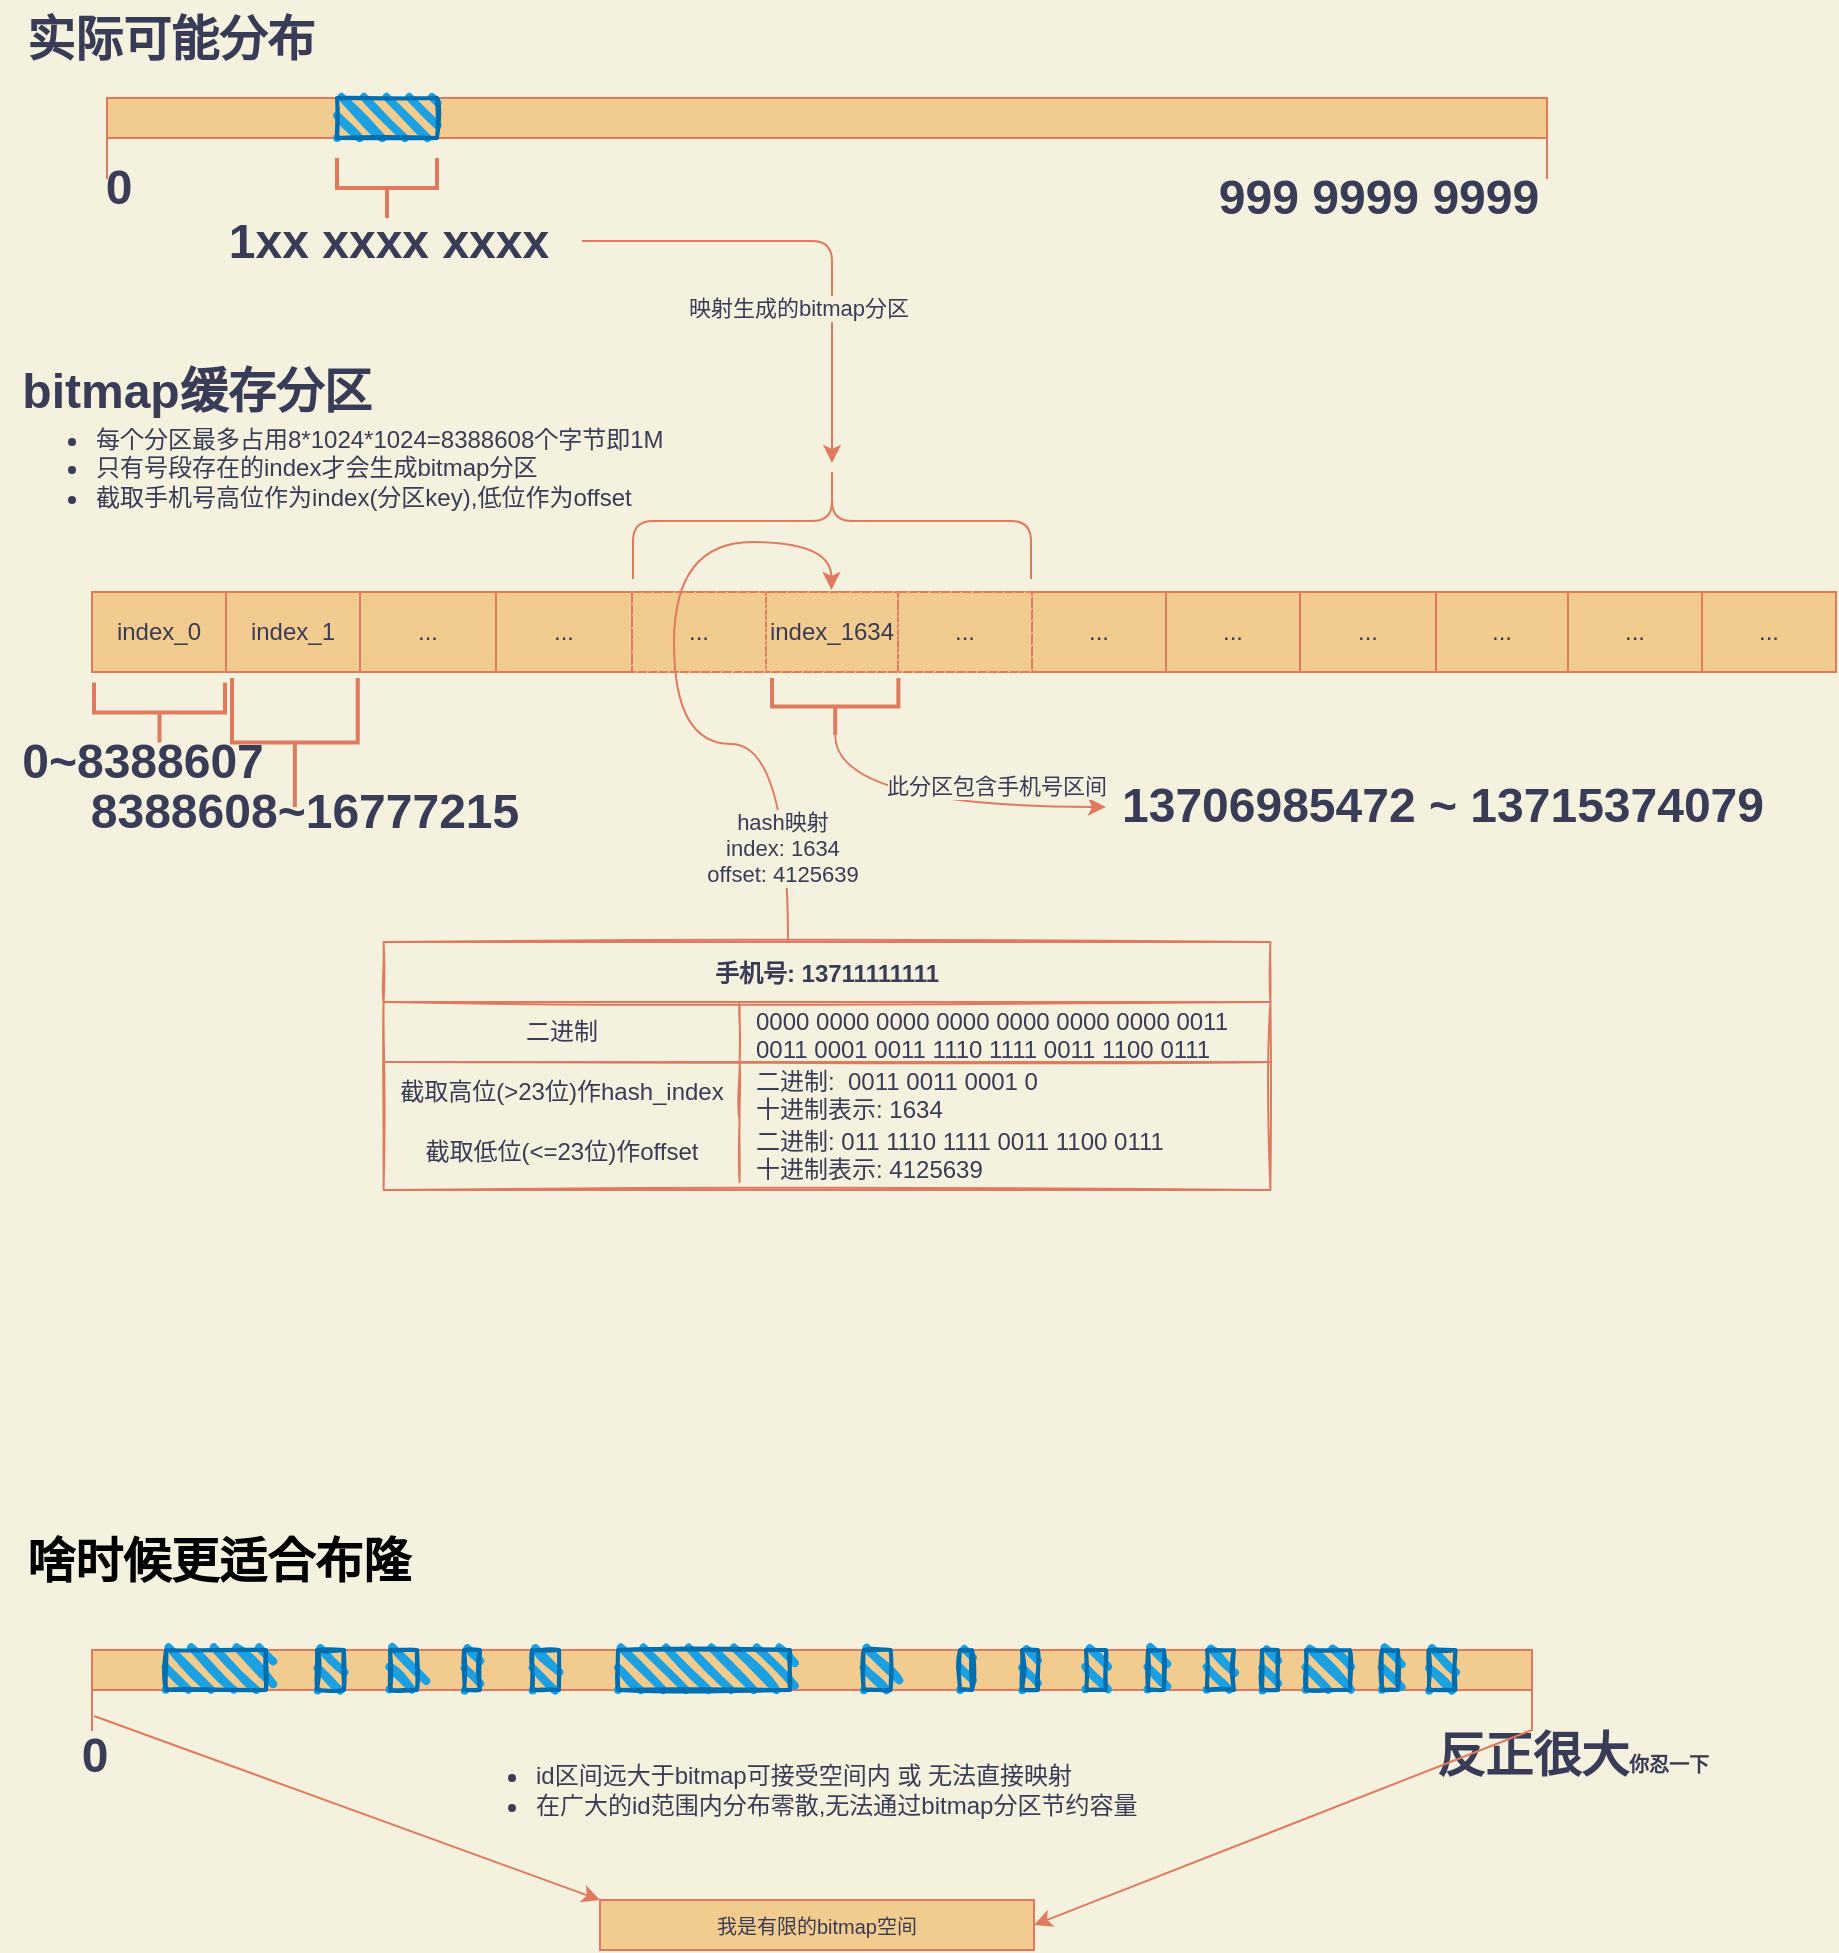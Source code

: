 <mxfile version="15.5.4" type="embed"><diagram id="9Cg6CEYuUnxfW0W0LF9c" name="Page-1"><mxGraphModel dx="1048" dy="811" grid="0" gridSize="10" guides="1" tooltips="1" connect="1" arrows="1" fold="1" page="0" pageScale="1" pageWidth="850" pageHeight="1100" background="#F4F1DE" math="0" shadow="0"><root><mxCell id="0"/><mxCell id="1" parent="0"/><mxCell id="2" value="" style="strokeWidth=2;html=1;shape=mxgraph.flowchart.annotation_2;align=left;labelPosition=right;pointerEvents=1;rotation=-90;fillColor=#F2CC8F;strokeColor=#E07A5F;fontColor=#393C56;" parent="1" vertex="1"><mxGeometry x="197.5" y="160" width="30" height="50" as="geometry"/></mxCell><mxCell id="6" value="" style="verticalLabelPosition=bottom;verticalAlign=top;html=1;shape=mxgraph.basic.rect;fillColor2=none;strokeWidth=1;size=20;indent=5;fillColor=#F2CC8F;strokeColor=#E07A5F;fontColor=#393C56;" parent="1" vertex="1"><mxGeometry x="72.5" y="140" width="720" height="20" as="geometry"/></mxCell><mxCell id="8" value="" style="shape=partialRectangle;whiteSpace=wrap;html=1;top=0;bottom=0;fillColor=none;strokeColor=#E07A5F;fontColor=#393C56;" parent="1" vertex="1"><mxGeometry x="72.5" y="160" width="720" height="20" as="geometry"/></mxCell><mxCell id="9" value="0" style="text;strokeColor=none;fillColor=none;html=1;fontSize=24;fontStyle=1;verticalAlign=middle;align=center;fontColor=#393C56;" parent="1" vertex="1"><mxGeometry x="57.5" y="165" width="40" height="40" as="geometry"/></mxCell><mxCell id="10" value="999 9999 9999" style="text;strokeColor=none;fillColor=none;html=1;fontSize=24;fontStyle=1;verticalAlign=middle;align=center;fontColor=#393C56;" parent="1" vertex="1"><mxGeometry x="622.5" y="170" width="170" height="40" as="geometry"/></mxCell><mxCell id="52" value="" style="edgeStyle=orthogonalEdgeStyle;rounded=1;orthogonalLoop=1;jettySize=auto;html=1;labelBackgroundColor=#F4F1DE;strokeColor=#E07A5F;fontColor=#393C56;" parent="1" source="11" target="50" edge="1"><mxGeometry relative="1" as="geometry"><mxPoint x="376" y="376" as="targetPoint"/></mxGeometry></mxCell><mxCell id="53" value="映射生成的bitmap分区" style="edgeLabel;html=1;align=center;verticalAlign=middle;resizable=0;points=[];labelBackgroundColor=#F4F1DE;fontColor=#393C56;" parent="52" vertex="1" connectable="0"><mxGeometry x="-0.247" y="1" relative="1" as="geometry"><mxPoint x="19" y="34" as="offset"/></mxGeometry></mxCell><mxCell id="11" value="1xx xxxx xxxx" style="text;strokeColor=none;fillColor=none;html=1;fontSize=24;fontStyle=1;verticalAlign=middle;align=center;fontColor=#393C56;" parent="1" vertex="1"><mxGeometry x="115" y="198" width="195" height="27" as="geometry"/></mxCell><mxCell id="15" value="实际可能分布" style="text;strokeColor=none;fillColor=none;html=1;fontSize=24;fontStyle=1;verticalAlign=middle;align=center;fontColor=#393C56;" parent="1" vertex="1"><mxGeometry x="25" y="91" width="157.5" height="40" as="geometry"/></mxCell><mxCell id="16" value="bitmap缓存分区" style="text;strokeColor=none;fillColor=none;html=1;fontSize=24;fontStyle=1;verticalAlign=middle;align=center;fontColor=#393C56;" parent="1" vertex="1"><mxGeometry x="25" y="267" width="184.5" height="40" as="geometry"/></mxCell><mxCell id="17" value="" style="whiteSpace=wrap;html=1;strokeWidth=2;fillWeight=4;hachureGap=8;hachureAngle=45;sketch=1;fillColor=#1ba1e2;strokeColor=#006EAF;fontColor=#ffffff;" parent="1" vertex="1"><mxGeometry x="187.5" y="140" width="50" height="20" as="geometry"/></mxCell><mxCell id="18" value="" style="shape=table;html=1;whiteSpace=wrap;startSize=0;container=1;collapsible=0;childLayout=tableLayout;sketch=0;fillColor=#F2CC8F;strokeColor=#E07A5F;fontColor=#393C56;" parent="1" vertex="1"><mxGeometry x="65" y="387" width="872" height="40" as="geometry"/></mxCell><mxCell id="19" value="" style="shape=partialRectangle;html=1;whiteSpace=wrap;collapsible=0;dropTarget=0;pointerEvents=0;fillColor=none;top=0;left=0;bottom=0;right=0;points=[[0,0.5],[1,0.5]];portConstraint=eastwest;strokeColor=#E07A5F;fontColor=#393C56;" parent="18" vertex="1"><mxGeometry width="872" height="40" as="geometry"/></mxCell><mxCell id="38" value="index_0" style="shape=partialRectangle;html=1;whiteSpace=wrap;connectable=0;fillColor=none;top=0;left=0;bottom=0;right=0;overflow=hidden;pointerEvents=1;strokeColor=#E07A5F;fontColor=#393C56;" parent="19" vertex="1"><mxGeometry width="67" height="40" as="geometry"><mxRectangle width="67" height="40" as="alternateBounds"/></mxGeometry></mxCell><mxCell id="20" value="index_1" style="shape=partialRectangle;html=1;whiteSpace=wrap;connectable=0;fillColor=none;top=0;left=0;bottom=0;right=0;overflow=hidden;pointerEvents=1;strokeColor=#E07A5F;fontColor=#393C56;" parent="19" vertex="1"><mxGeometry x="67" width="67" height="40" as="geometry"><mxRectangle width="67" height="40" as="alternateBounds"/></mxGeometry></mxCell><mxCell id="21" value="..." style="shape=partialRectangle;html=1;whiteSpace=wrap;connectable=0;fillColor=none;top=0;left=0;bottom=0;right=0;overflow=hidden;pointerEvents=1;strokeColor=#E07A5F;fontColor=#393C56;" parent="19" vertex="1"><mxGeometry x="134" width="68" height="40" as="geometry"><mxRectangle width="68" height="40" as="alternateBounds"/></mxGeometry></mxCell><mxCell id="31" value="..." style="shape=partialRectangle;html=1;whiteSpace=wrap;connectable=0;fillColor=none;top=0;left=0;bottom=0;right=0;overflow=hidden;pointerEvents=1;strokeColor=#E07A5F;fontColor=#393C56;" parent="19" vertex="1"><mxGeometry x="202" width="68" height="40" as="geometry"><mxRectangle width="68" height="40" as="alternateBounds"/></mxGeometry></mxCell><mxCell id="32" value="..." style="shape=partialRectangle;html=1;whiteSpace=wrap;connectable=0;top=0;left=0;bottom=0;right=0;overflow=hidden;pointerEvents=1;sketch=1;fillColor=#F2CC8F;strokeColor=#E07A5F;fontColor=#393C56;" parent="19" vertex="1"><mxGeometry x="270" width="67" height="40" as="geometry"><mxRectangle width="67" height="40" as="alternateBounds"/></mxGeometry></mxCell><mxCell id="33" value="index_1634" style="shape=partialRectangle;html=1;whiteSpace=wrap;connectable=0;top=0;left=0;bottom=0;right=0;overflow=hidden;pointerEvents=1;sketch=1;shadow=0;fillColor=#F2CC8F;strokeColor=#E07A5F;fontColor=#393C56;" parent="19" vertex="1"><mxGeometry x="337" width="66" height="40" as="geometry"><mxRectangle width="66" height="40" as="alternateBounds"/></mxGeometry></mxCell><mxCell id="34" value="..." style="shape=partialRectangle;html=1;whiteSpace=wrap;connectable=0;top=0;left=0;bottom=0;right=0;overflow=hidden;pointerEvents=1;sketch=1;fillColor=#F2CC8F;strokeColor=#E07A5F;fontColor=#393C56;" parent="19" vertex="1"><mxGeometry x="403" width="67" height="40" as="geometry"><mxRectangle width="67" height="40" as="alternateBounds"/></mxGeometry></mxCell><mxCell id="35" value="..." style="shape=partialRectangle;html=1;whiteSpace=wrap;connectable=0;fillColor=none;top=0;left=0;bottom=0;right=0;overflow=hidden;pointerEvents=1;strokeColor=#E07A5F;fontColor=#393C56;" parent="19" vertex="1"><mxGeometry x="470" width="67" height="40" as="geometry"><mxRectangle width="67" height="40" as="alternateBounds"/></mxGeometry></mxCell><mxCell id="36" value="..." style="shape=partialRectangle;html=1;whiteSpace=wrap;connectable=0;fillColor=none;top=0;left=0;bottom=0;right=0;overflow=hidden;pointerEvents=1;strokeColor=#E07A5F;fontColor=#393C56;" parent="19" vertex="1"><mxGeometry x="537" width="67" height="40" as="geometry"><mxRectangle width="67" height="40" as="alternateBounds"/></mxGeometry></mxCell><mxCell id="37" value="..." style="shape=partialRectangle;html=1;whiteSpace=wrap;connectable=0;fillColor=none;top=0;left=0;bottom=0;right=0;overflow=hidden;pointerEvents=1;strokeColor=#E07A5F;fontColor=#393C56;" parent="19" vertex="1"><mxGeometry x="604" width="68" height="40" as="geometry"><mxRectangle width="68" height="40" as="alternateBounds"/></mxGeometry></mxCell><mxCell id="39" value="..." style="shape=partialRectangle;html=1;whiteSpace=wrap;connectable=0;fillColor=none;top=0;left=0;bottom=0;right=0;overflow=hidden;pointerEvents=1;strokeColor=#E07A5F;fontColor=#393C56;" parent="19" vertex="1"><mxGeometry x="672" width="66" height="40" as="geometry"><mxRectangle width="66" height="40" as="alternateBounds"/></mxGeometry></mxCell><mxCell id="40" value="..." style="shape=partialRectangle;html=1;whiteSpace=wrap;connectable=0;fillColor=none;top=0;left=0;bottom=0;right=0;overflow=hidden;pointerEvents=1;strokeColor=#E07A5F;fontColor=#393C56;" parent="19" vertex="1"><mxGeometry x="738" width="67" height="40" as="geometry"><mxRectangle width="67" height="40" as="alternateBounds"/></mxGeometry></mxCell><mxCell id="41" value="..." style="shape=partialRectangle;html=1;whiteSpace=wrap;connectable=0;fillColor=none;top=0;left=0;bottom=0;right=0;overflow=hidden;pointerEvents=1;strokeColor=#E07A5F;fontColor=#393C56;" parent="19" vertex="1"><mxGeometry x="805" width="67" height="40" as="geometry"><mxRectangle width="67" height="40" as="alternateBounds"/></mxGeometry></mxCell><mxCell id="50" value="" style="shape=curlyBracket;whiteSpace=wrap;html=1;rounded=1;rotation=90;size=0.5;fillColor=#F2CC8F;strokeColor=#E07A5F;fontColor=#393C56;" parent="1" vertex="1"><mxGeometry x="406" y="252" width="58" height="199" as="geometry"/></mxCell><mxCell id="69" style="edgeStyle=orthogonalEdgeStyle;rounded=1;orthogonalLoop=1;jettySize=auto;html=1;entryX=0.424;entryY=-0.025;entryDx=0;entryDy=0;entryPerimeter=0;curved=1;labelBackgroundColor=#F4F1DE;strokeColor=#E07A5F;fontColor=#393C56;" parent="1" source="54" target="19" edge="1"><mxGeometry relative="1" as="geometry"><Array as="points"><mxPoint x="413" y="463"/><mxPoint x="356" y="463"/><mxPoint x="356" y="362"/><mxPoint x="435" y="362"/></Array></mxGeometry></mxCell><mxCell id="71" value="hash映射&lt;br&gt;index: 1634&lt;br&gt;offset: 4125639" style="edgeLabel;html=1;align=center;verticalAlign=middle;resizable=0;points=[];labelBackgroundColor=#F4F1DE;fontColor=#393C56;" parent="69" vertex="1" connectable="0"><mxGeometry x="-0.586" y="8" relative="1" as="geometry"><mxPoint x="5" y="27" as="offset"/></mxGeometry></mxCell><mxCell id="54" value="手机号: 13711111111" style="shape=table;startSize=30;container=1;collapsible=0;childLayout=tableLayout;fixedRows=1;rowLines=0;fontStyle=1;align=center;pointerEvents=1;sketch=1;fillColor=none;strokeColor=#E07A5F;fontColor=#393C56;" parent="1" vertex="1"><mxGeometry x="210.8" y="562" width="443.4" height="124" as="geometry"/></mxCell><mxCell id="55" value="" style="shape=partialRectangle;html=1;whiteSpace=wrap;collapsible=0;dropTarget=0;pointerEvents=1;fillColor=none;top=0;left=0;bottom=1;right=0;points=[[0,0.5],[1,0.5]];portConstraint=eastwest;sketch=1;strokeColor=#E07A5F;fontColor=#393C56;" parent="54" vertex="1"><mxGeometry y="30" width="443.4" height="30" as="geometry"/></mxCell><mxCell id="56" value="二进制" style="shape=partialRectangle;html=1;whiteSpace=wrap;connectable=0;fillColor=none;top=0;left=0;bottom=0;right=0;overflow=hidden;pointerEvents=1;sketch=1;strokeColor=#E07A5F;fontColor=#393C56;" parent="55" vertex="1"><mxGeometry width="178" height="30" as="geometry"><mxRectangle width="178" height="30" as="alternateBounds"/></mxGeometry></mxCell><mxCell id="57" value="0000 0000 0000 0000 0000 0000 0000 0011 0011 0001 0011 1110 1111 0011 1100 0111" style="shape=partialRectangle;html=1;whiteSpace=wrap;connectable=0;fillColor=none;top=0;left=0;bottom=0;right=0;align=left;spacingLeft=6;overflow=hidden;pointerEvents=1;sketch=1;strokeColor=#E07A5F;fontColor=#393C56;" parent="55" vertex="1"><mxGeometry x="178" width="265" height="30" as="geometry"><mxRectangle width="265" height="30" as="alternateBounds"/></mxGeometry></mxCell><mxCell id="58" value="" style="shape=partialRectangle;html=1;whiteSpace=wrap;collapsible=0;dropTarget=0;pointerEvents=1;fillColor=none;top=0;left=0;bottom=0;right=0;points=[[0,0.5],[1,0.5]];portConstraint=eastwest;sketch=1;strokeColor=#E07A5F;fontColor=#393C56;" parent="54" vertex="1"><mxGeometry y="60" width="443.4" height="30" as="geometry"/></mxCell><mxCell id="59" value="截取高位(&amp;gt;23位)作hash_index" style="shape=partialRectangle;html=1;whiteSpace=wrap;connectable=0;fillColor=none;top=0;left=0;bottom=0;right=0;overflow=hidden;pointerEvents=1;sketch=1;strokeColor=#E07A5F;fontColor=#393C56;" parent="58" vertex="1"><mxGeometry width="178" height="30" as="geometry"><mxRectangle width="178" height="30" as="alternateBounds"/></mxGeometry></mxCell><mxCell id="60" value="二进制:&amp;nbsp; 0011 0011 0001 0&lt;br&gt;十进制表示: 1634" style="shape=partialRectangle;html=1;whiteSpace=wrap;connectable=0;fillColor=none;top=0;left=0;bottom=0;right=0;align=left;spacingLeft=6;overflow=hidden;pointerEvents=1;sketch=1;strokeColor=#E07A5F;fontColor=#393C56;" parent="58" vertex="1"><mxGeometry x="178" width="265" height="30" as="geometry"><mxRectangle width="265" height="30" as="alternateBounds"/></mxGeometry></mxCell><mxCell id="61" value="" style="shape=partialRectangle;html=1;whiteSpace=wrap;collapsible=0;dropTarget=0;pointerEvents=1;fillColor=none;top=0;left=0;bottom=0;right=0;points=[[0,0.5],[1,0.5]];portConstraint=eastwest;sketch=1;strokeColor=#E07A5F;fontColor=#393C56;" parent="54" vertex="1"><mxGeometry y="90" width="443.4" height="30" as="geometry"/></mxCell><mxCell id="62" value="截取低位(&amp;lt;=23位)作offset" style="shape=partialRectangle;html=1;whiteSpace=wrap;connectable=0;fillColor=none;top=0;left=0;bottom=0;right=0;overflow=hidden;pointerEvents=1;sketch=1;strokeColor=#E07A5F;fontColor=#393C56;" parent="61" vertex="1"><mxGeometry width="178" height="30" as="geometry"><mxRectangle width="178" height="30" as="alternateBounds"/></mxGeometry></mxCell><mxCell id="63" value="二进制: 011 1110 1111 0011 1100 0111&lt;br&gt;十进制表示: 4125639" style="shape=partialRectangle;html=1;whiteSpace=wrap;connectable=0;fillColor=none;top=0;left=0;bottom=0;right=0;align=left;spacingLeft=6;overflow=hidden;pointerEvents=1;sketch=1;strokeColor=#E07A5F;fontColor=#393C56;" parent="61" vertex="1"><mxGeometry x="178" width="265" height="30" as="geometry"><mxRectangle width="265" height="30" as="alternateBounds"/></mxGeometry></mxCell><mxCell id="65" value="" style="group;fontColor=#393C56;" parent="1" vertex="1" connectable="0"><mxGeometry x="19" y="432.25" width="141" height="60" as="geometry"/></mxCell><mxCell id="43" value="" style="strokeWidth=2;html=1;shape=mxgraph.flowchart.annotation_2;align=left;labelPosition=right;pointerEvents=1;rotation=-90;fillColor=#F2CC8F;strokeColor=#E07A5F;fontColor=#393C56;" parent="65" vertex="1"><mxGeometry x="64.75" y="-17.75" width="30" height="65.5" as="geometry"/></mxCell><mxCell id="45" value="0~8388607" style="text;strokeColor=none;fillColor=none;html=1;fontSize=24;fontStyle=1;verticalAlign=middle;align=center;fontColor=#393C56;" parent="65" vertex="1"><mxGeometry y="20" width="141" height="40" as="geometry"/></mxCell><mxCell id="66" value="" style="group;fontColor=#393C56;" parent="1" vertex="1" connectable="0"><mxGeometry x="60" y="430.005" width="221" height="86.995" as="geometry"/></mxCell><mxCell id="46" value="" style="strokeWidth=2;html=1;shape=mxgraph.flowchart.annotation_2;align=left;labelPosition=right;pointerEvents=1;rotation=-90;fillColor=#F2CC8F;strokeColor=#E07A5F;fontColor=#393C56;" parent="66" vertex="1"><mxGeometry x="74.19" y="0.815" width="64.5" height="62.87" as="geometry"/></mxCell><mxCell id="48" value="8388608~16777215" style="text;strokeColor=none;fillColor=none;html=1;fontSize=24;fontStyle=1;verticalAlign=middle;align=center;fontColor=#393C56;" parent="66" vertex="1"><mxGeometry y="46.995" width="221" height="40" as="geometry"/></mxCell><mxCell id="72" style="edgeStyle=orthogonalEdgeStyle;curved=1;rounded=1;orthogonalLoop=1;jettySize=auto;html=1;entryX=0;entryY=0.5;entryDx=0;entryDy=0;exitX=0;exitY=0.5;exitDx=0;exitDy=0;exitPerimeter=0;labelBackgroundColor=#F4F1DE;strokeColor=#E07A5F;fontColor=#393C56;" parent="1" source="67" target="68" edge="1"><mxGeometry relative="1" as="geometry"/></mxCell><mxCell id="73" value="此分区包含手机号区间" style="edgeLabel;html=1;align=center;verticalAlign=middle;resizable=0;points=[];labelBackgroundColor=#F4F1DE;fontColor=#393C56;" parent="72" vertex="1" connectable="0"><mxGeometry x="0.125" y="2" relative="1" as="geometry"><mxPoint x="20" y="-9" as="offset"/></mxGeometry></mxCell><mxCell id="67" value="" style="strokeWidth=2;html=1;shape=mxgraph.flowchart.annotation_2;align=left;labelPosition=right;pointerEvents=1;rotation=-90;fillColor=#F2CC8F;strokeColor=#E07A5F;fontColor=#393C56;" parent="1" vertex="1"><mxGeometry x="422.38" y="412.64" width="28.44" height="63.18" as="geometry"/></mxCell><mxCell id="68" value="13706985472 ~ 13715374079" style="text;strokeColor=none;fillColor=none;html=1;fontSize=24;fontStyle=1;verticalAlign=middle;align=center;fontColor=#393C56;" parent="1" vertex="1"><mxGeometry x="572" y="474.44" width="336" height="40" as="geometry"/></mxCell><mxCell id="74" value="&lt;ul&gt;&lt;li&gt;每个分区最多占用8*1024*1024=8388608个字节即1M&lt;/li&gt;&lt;li&gt;只有号段存在的index才会生成bitmap分区&lt;/li&gt;&lt;li&gt;截取手机号高位作为index(分区key),低位作为offset&lt;/li&gt;&lt;/ul&gt;" style="text;strokeColor=none;fillColor=none;html=1;whiteSpace=wrap;verticalAlign=middle;overflow=hidden;rounded=0;shadow=0;sketch=0;fontColor=#393C56;" parent="1" vertex="1"><mxGeometry x="25" y="285" width="328.5" height="80" as="geometry"/></mxCell><mxCell id="75" value="" style="verticalLabelPosition=bottom;verticalAlign=top;html=1;shape=mxgraph.basic.rect;fillColor2=none;strokeWidth=1;size=20;indent=5;fillColor=#F2CC8F;strokeColor=#E07A5F;fontColor=#393C56;" vertex="1" parent="1"><mxGeometry x="65" y="916" width="720" height="20" as="geometry"/></mxCell><mxCell id="76" value="" style="shape=partialRectangle;whiteSpace=wrap;html=1;top=0;bottom=0;fillColor=none;strokeColor=#E07A5F;fontColor=#393C56;" vertex="1" parent="1"><mxGeometry x="65" y="936" width="720" height="20" as="geometry"/></mxCell><mxCell id="78" value="&lt;font color=&quot;#000000&quot;&gt;啥时候更适合布隆&lt;/font&gt;" style="text;strokeColor=none;fillColor=none;html=1;fontSize=24;fontStyle=1;verticalAlign=middle;align=center;fontColor=#393C56;" vertex="1" parent="1"><mxGeometry x="19" y="852" width="218" height="40" as="geometry"/></mxCell><mxCell id="79" value="" style="whiteSpace=wrap;html=1;strokeWidth=2;fillWeight=4;hachureGap=8;hachureAngle=45;sketch=1;fillColor=#1ba1e2;strokeColor=#006EAF;fontColor=#ffffff;" vertex="1" parent="1"><mxGeometry x="102" y="916" width="50" height="20" as="geometry"/></mxCell><mxCell id="80" value="" style="whiteSpace=wrap;html=1;strokeWidth=2;fillWeight=4;hachureGap=8;hachureAngle=45;sketch=1;fillColor=#1ba1e2;strokeColor=#006EAF;fontColor=#ffffff;" vertex="1" parent="1"><mxGeometry x="177.5" y="916" width="13.5" height="20" as="geometry"/></mxCell><mxCell id="81" value="" style="whiteSpace=wrap;html=1;strokeWidth=2;fillWeight=4;hachureGap=8;hachureAngle=45;sketch=1;fillColor=#1ba1e2;strokeColor=#006EAF;fontColor=#ffffff;" vertex="1" parent="1"><mxGeometry x="622.5" y="916" width="13.5" height="20" as="geometry"/></mxCell><mxCell id="82" value="" style="whiteSpace=wrap;html=1;strokeWidth=2;fillWeight=4;hachureGap=8;hachureAngle=45;sketch=1;fillColor=#1ba1e2;strokeColor=#006EAF;fontColor=#ffffff;" vertex="1" parent="1"><mxGeometry x="328" y="916" width="86" height="20" as="geometry"/></mxCell><mxCell id="83" value="" style="whiteSpace=wrap;html=1;strokeWidth=2;fillWeight=4;hachureGap=8;hachureAngle=45;sketch=1;fillColor=#1ba1e2;strokeColor=#006EAF;fontColor=#ffffff;" vertex="1" parent="1"><mxGeometry x="251" y="916" width="8" height="20" as="geometry"/></mxCell><mxCell id="84" value="" style="whiteSpace=wrap;html=1;strokeWidth=2;fillWeight=4;hachureGap=8;hachureAngle=45;sketch=1;fillColor=#1ba1e2;strokeColor=#006EAF;fontColor=#ffffff;" vertex="1" parent="1"><mxGeometry x="499" y="916" width="6" height="20" as="geometry"/></mxCell><mxCell id="85" value="" style="whiteSpace=wrap;html=1;strokeWidth=2;fillWeight=4;hachureGap=8;hachureAngle=45;sketch=1;fillColor=#1ba1e2;strokeColor=#006EAF;fontColor=#ffffff;" vertex="1" parent="1"><mxGeometry x="672" y="916" width="22" height="20" as="geometry"/></mxCell><mxCell id="86" value="" style="whiteSpace=wrap;html=1;strokeWidth=2;fillWeight=4;hachureGap=8;hachureAngle=45;sketch=1;fillColor=#1ba1e2;strokeColor=#006EAF;fontColor=#ffffff;" vertex="1" parent="1"><mxGeometry x="562" y="916" width="10" height="20" as="geometry"/></mxCell><mxCell id="87" value="" style="whiteSpace=wrap;html=1;strokeWidth=2;fillWeight=4;hachureGap=8;hachureAngle=45;sketch=1;fillColor=#1ba1e2;strokeColor=#006EAF;fontColor=#ffffff;" vertex="1" parent="1"><mxGeometry x="450.82" y="916" width="13.5" height="20" as="geometry"/></mxCell><mxCell id="88" value="" style="whiteSpace=wrap;html=1;strokeWidth=2;fillWeight=4;hachureGap=8;hachureAngle=45;sketch=1;fillColor=#1ba1e2;strokeColor=#006EAF;fontColor=#ffffff;" vertex="1" parent="1"><mxGeometry x="285" y="916" width="13.5" height="20" as="geometry"/></mxCell><mxCell id="89" value="" style="whiteSpace=wrap;html=1;strokeWidth=2;fillWeight=4;hachureGap=8;hachureAngle=45;sketch=1;fillColor=#1ba1e2;strokeColor=#006EAF;fontColor=#ffffff;" vertex="1" parent="1"><mxGeometry x="733.25" y="916" width="13.5" height="20" as="geometry"/></mxCell><mxCell id="90" value="" style="whiteSpace=wrap;html=1;strokeWidth=2;fillWeight=4;hachureGap=8;hachureAngle=45;sketch=1;fillColor=#1ba1e2;strokeColor=#006EAF;fontColor=#ffffff;" vertex="1" parent="1"><mxGeometry x="214" y="916" width="13.5" height="20" as="geometry"/></mxCell><mxCell id="94" value="0" style="text;strokeColor=none;fillColor=none;html=1;fontSize=24;fontStyle=1;verticalAlign=middle;align=center;fontColor=#393C56;" vertex="1" parent="1"><mxGeometry x="51" y="949" width="30" height="40" as="geometry"/></mxCell><mxCell id="95" value="反正很大&lt;font style=&quot;font-size: 10px&quot;&gt;你忍一下&lt;/font&gt;" style="text;strokeColor=none;fillColor=none;html=1;fontSize=24;fontStyle=1;verticalAlign=middle;align=center;fontColor=#393C56;" vertex="1" parent="1"><mxGeometry x="739" y="936" width="131" height="65" as="geometry"/></mxCell><mxCell id="97" value="" style="whiteSpace=wrap;html=1;strokeWidth=2;fillWeight=4;hachureGap=8;hachureAngle=45;sketch=1;fillColor=#1ba1e2;strokeColor=#006EAF;fontColor=#ffffff;" vertex="1" parent="1"><mxGeometry x="530" y="916" width="8" height="20" as="geometry"/></mxCell><mxCell id="98" value="" style="whiteSpace=wrap;html=1;strokeWidth=2;fillWeight=4;hachureGap=8;hachureAngle=45;sketch=1;fillColor=#1ba1e2;strokeColor=#006EAF;fontColor=#ffffff;" vertex="1" parent="1"><mxGeometry x="593" y="916" width="8" height="20" as="geometry"/></mxCell><mxCell id="99" value="" style="whiteSpace=wrap;html=1;strokeWidth=2;fillWeight=4;hachureGap=8;hachureAngle=45;sketch=1;fillColor=#1ba1e2;strokeColor=#006EAF;fontColor=#ffffff;" vertex="1" parent="1"><mxGeometry x="650" y="916" width="8" height="20" as="geometry"/></mxCell><mxCell id="100" value="" style="whiteSpace=wrap;html=1;strokeWidth=2;fillWeight=4;hachureGap=8;hachureAngle=45;sketch=1;fillColor=#1ba1e2;strokeColor=#006EAF;fontColor=#ffffff;" vertex="1" parent="1"><mxGeometry x="710" y="916" width="8" height="20" as="geometry"/></mxCell><mxCell id="101" value="我是有限的bitmap空间" style="rounded=0;whiteSpace=wrap;html=1;fontSize=10;fillColor=#F2CC8F;strokeColor=#E07A5F;fontColor=#393C56;" vertex="1" parent="1"><mxGeometry x="319" y="1041" width="217" height="25" as="geometry"/></mxCell><mxCell id="102" value="" style="endArrow=classic;html=1;rounded=0;fontSize=10;exitX=0.5;exitY=0;exitDx=0;exitDy=0;entryX=0;entryY=0;entryDx=0;entryDy=0;labelBackgroundColor=#F4F1DE;strokeColor=#E07A5F;fontColor=#393C56;" edge="1" parent="1" source="94" target="101"><mxGeometry width="50" height="50" relative="1" as="geometry"><mxPoint x="99" y="1037" as="sourcePoint"/><mxPoint x="149" y="987" as="targetPoint"/></mxGeometry></mxCell><mxCell id="103" value="" style="endArrow=classic;html=1;rounded=0;fontSize=10;entryX=1;entryY=0.5;entryDx=0;entryDy=0;exitX=1;exitY=1;exitDx=0;exitDy=0;labelBackgroundColor=#F4F1DE;strokeColor=#E07A5F;fontColor=#393C56;" edge="1" parent="1" source="76" target="101"><mxGeometry width="50" height="50" relative="1" as="geometry"><mxPoint x="779" y="1033" as="sourcePoint"/><mxPoint x="660" y="1007" as="targetPoint"/></mxGeometry></mxCell><mxCell id="104" value="&lt;ul&gt;&lt;li&gt;id区间远大于bitmap可接受空间内 或 无法直接映射&lt;/li&gt;&lt;li&gt;在广大的id范围内分布零散,无法通过bitmap分区节约容量&lt;/li&gt;&lt;/ul&gt;" style="text;strokeColor=none;fillColor=none;html=1;whiteSpace=wrap;verticalAlign=middle;overflow=hidden;rounded=0;sketch=0;fontColor=#393C56;" vertex="1" parent="1"><mxGeometry x="244.5" y="946" width="366" height="80" as="geometry"/></mxCell></root></mxGraphModel></diagram></mxfile>